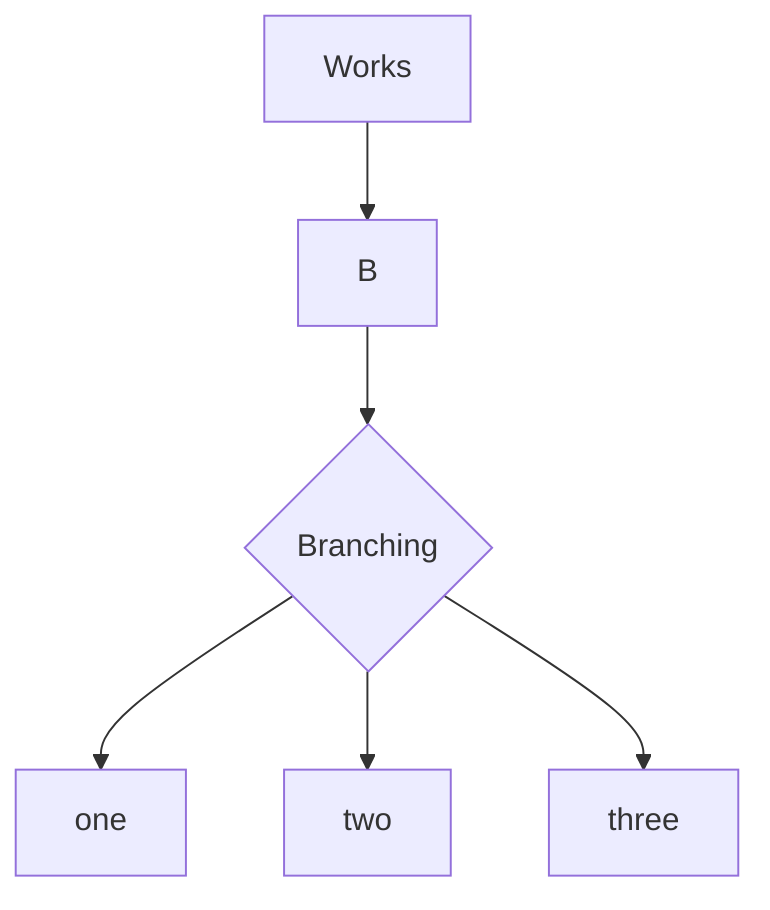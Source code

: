 graph TD
    A[Works] --> B
    B --> C{Branching}
    C --> D[one]
    C --> E[two]
    C --> F[three]